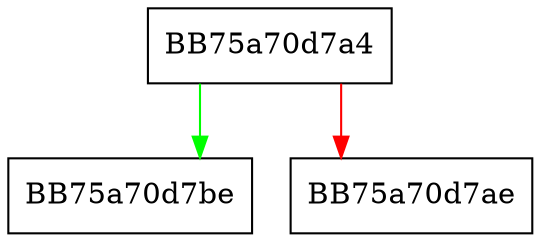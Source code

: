 digraph storeBuffer {
  node [shape="box"];
  graph [splines=ortho];
  BB75a70d7a4 -> BB75a70d7be [color="green"];
  BB75a70d7a4 -> BB75a70d7ae [color="red"];
}